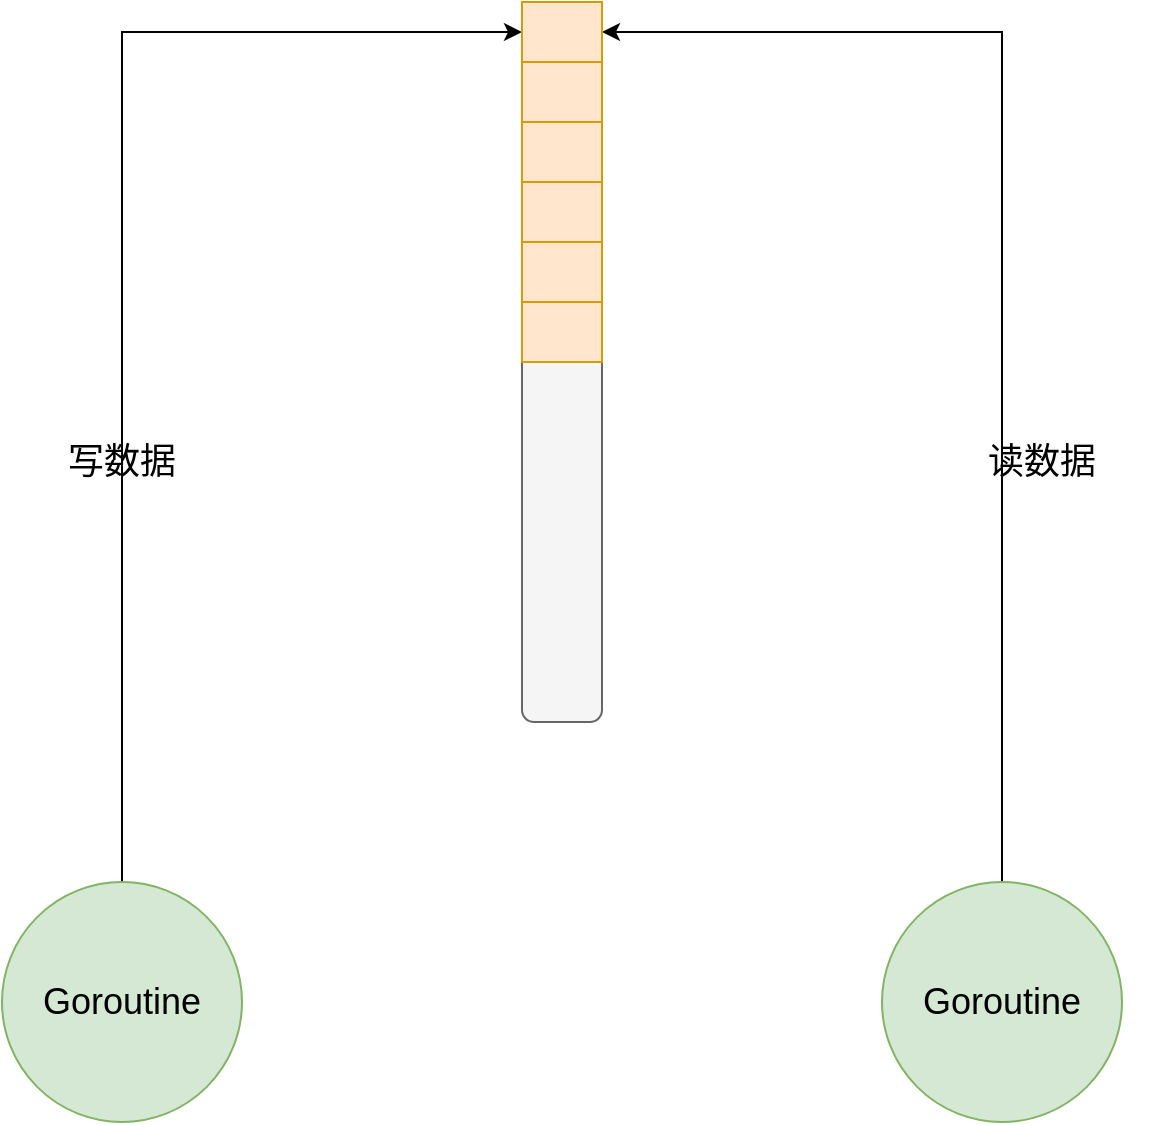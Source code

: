 <mxfile version="25.0.3">
  <diagram name="第 1 页" id="2eZx27Ocn30Se04imaJ9">
    <mxGraphModel dx="1008" dy="2981" grid="1" gridSize="10" guides="1" tooltips="1" connect="1" arrows="1" fold="1" page="1" pageScale="1" pageWidth="3200" pageHeight="2400" math="0" shadow="0">
      <root>
        <mxCell id="0" />
        <mxCell id="1" parent="0" />
        <mxCell id="1zfNpxRRPsf9pJcdw0uy-22" style="edgeStyle=orthogonalEdgeStyle;rounded=0;orthogonalLoop=1;jettySize=auto;html=1;exitX=0.5;exitY=0;exitDx=0;exitDy=0;entryX=0;entryY=0.5;entryDx=0;entryDy=0;" edge="1" parent="1" source="1zfNpxRRPsf9pJcdw0uy-2" target="1zfNpxRRPsf9pJcdw0uy-16">
          <mxGeometry relative="1" as="geometry" />
        </mxCell>
        <mxCell id="1zfNpxRRPsf9pJcdw0uy-2" value="&lt;font style=&quot;font-size: 18px;&quot;&gt;Goroutine&lt;/font&gt;" style="ellipse;whiteSpace=wrap;html=1;aspect=fixed;fillColor=#d5e8d4;strokeColor=#82b366;" vertex="1" parent="1">
          <mxGeometry x="480" y="240" width="120" height="120" as="geometry" />
        </mxCell>
        <mxCell id="1zfNpxRRPsf9pJcdw0uy-23" style="edgeStyle=orthogonalEdgeStyle;rounded=0;orthogonalLoop=1;jettySize=auto;html=1;exitX=0.5;exitY=0;exitDx=0;exitDy=0;entryX=1;entryY=0.5;entryDx=0;entryDy=0;" edge="1" parent="1" source="1zfNpxRRPsf9pJcdw0uy-3" target="1zfNpxRRPsf9pJcdw0uy-16">
          <mxGeometry relative="1" as="geometry" />
        </mxCell>
        <mxCell id="1zfNpxRRPsf9pJcdw0uy-3" value="&lt;font style=&quot;font-size: 18px;&quot;&gt;Goroutine&lt;/font&gt;" style="ellipse;whiteSpace=wrap;html=1;aspect=fixed;fillColor=#d5e8d4;strokeColor=#82b366;" vertex="1" parent="1">
          <mxGeometry x="920" y="240" width="120" height="120" as="geometry" />
        </mxCell>
        <mxCell id="1zfNpxRRPsf9pJcdw0uy-4" value="" style="rounded=1;whiteSpace=wrap;html=1;rotation=90;fillColor=#f5f5f5;strokeColor=#666666;fontColor=#333333;" vertex="1" parent="1">
          <mxGeometry x="580" y="-40" width="360" height="40" as="geometry" />
        </mxCell>
        <mxCell id="1zfNpxRRPsf9pJcdw0uy-12" value="&lt;font style=&quot;font-size: 18px;&quot;&gt;写数据&lt;/font&gt;" style="text;html=1;align=center;verticalAlign=middle;whiteSpace=wrap;rounded=0;" vertex="1" parent="1">
          <mxGeometry x="480" width="120" height="60" as="geometry" />
        </mxCell>
        <mxCell id="1zfNpxRRPsf9pJcdw0uy-15" value="&lt;font style=&quot;font-size: 18px;&quot;&gt;读数据&lt;/font&gt;" style="text;html=1;align=center;verticalAlign=middle;whiteSpace=wrap;rounded=0;" vertex="1" parent="1">
          <mxGeometry x="940" width="120" height="60" as="geometry" />
        </mxCell>
        <mxCell id="1zfNpxRRPsf9pJcdw0uy-16" value="" style="rounded=0;whiteSpace=wrap;html=1;fillColor=#ffe6cc;strokeColor=#d79b00;" vertex="1" parent="1">
          <mxGeometry x="740" y="-200" width="40" height="30" as="geometry" />
        </mxCell>
        <mxCell id="1zfNpxRRPsf9pJcdw0uy-17" value="" style="rounded=0;whiteSpace=wrap;html=1;fillColor=#ffe6cc;strokeColor=#d79b00;" vertex="1" parent="1">
          <mxGeometry x="740" y="-170" width="40" height="30" as="geometry" />
        </mxCell>
        <mxCell id="1zfNpxRRPsf9pJcdw0uy-18" value="" style="rounded=0;whiteSpace=wrap;html=1;fillColor=#ffe6cc;strokeColor=#d79b00;" vertex="1" parent="1">
          <mxGeometry x="740" y="-140" width="40" height="30" as="geometry" />
        </mxCell>
        <mxCell id="1zfNpxRRPsf9pJcdw0uy-19" value="" style="rounded=0;whiteSpace=wrap;html=1;fillColor=#ffe6cc;strokeColor=#d79b00;" vertex="1" parent="1">
          <mxGeometry x="740" y="-110" width="40" height="30" as="geometry" />
        </mxCell>
        <mxCell id="1zfNpxRRPsf9pJcdw0uy-20" value="" style="rounded=0;whiteSpace=wrap;html=1;fillColor=#ffe6cc;strokeColor=#d79b00;" vertex="1" parent="1">
          <mxGeometry x="740" y="-80" width="40" height="30" as="geometry" />
        </mxCell>
        <mxCell id="1zfNpxRRPsf9pJcdw0uy-21" value="" style="rounded=0;whiteSpace=wrap;html=1;fillColor=#ffe6cc;strokeColor=#d79b00;" vertex="1" parent="1">
          <mxGeometry x="740" y="-50" width="40" height="30" as="geometry" />
        </mxCell>
      </root>
    </mxGraphModel>
  </diagram>
</mxfile>
